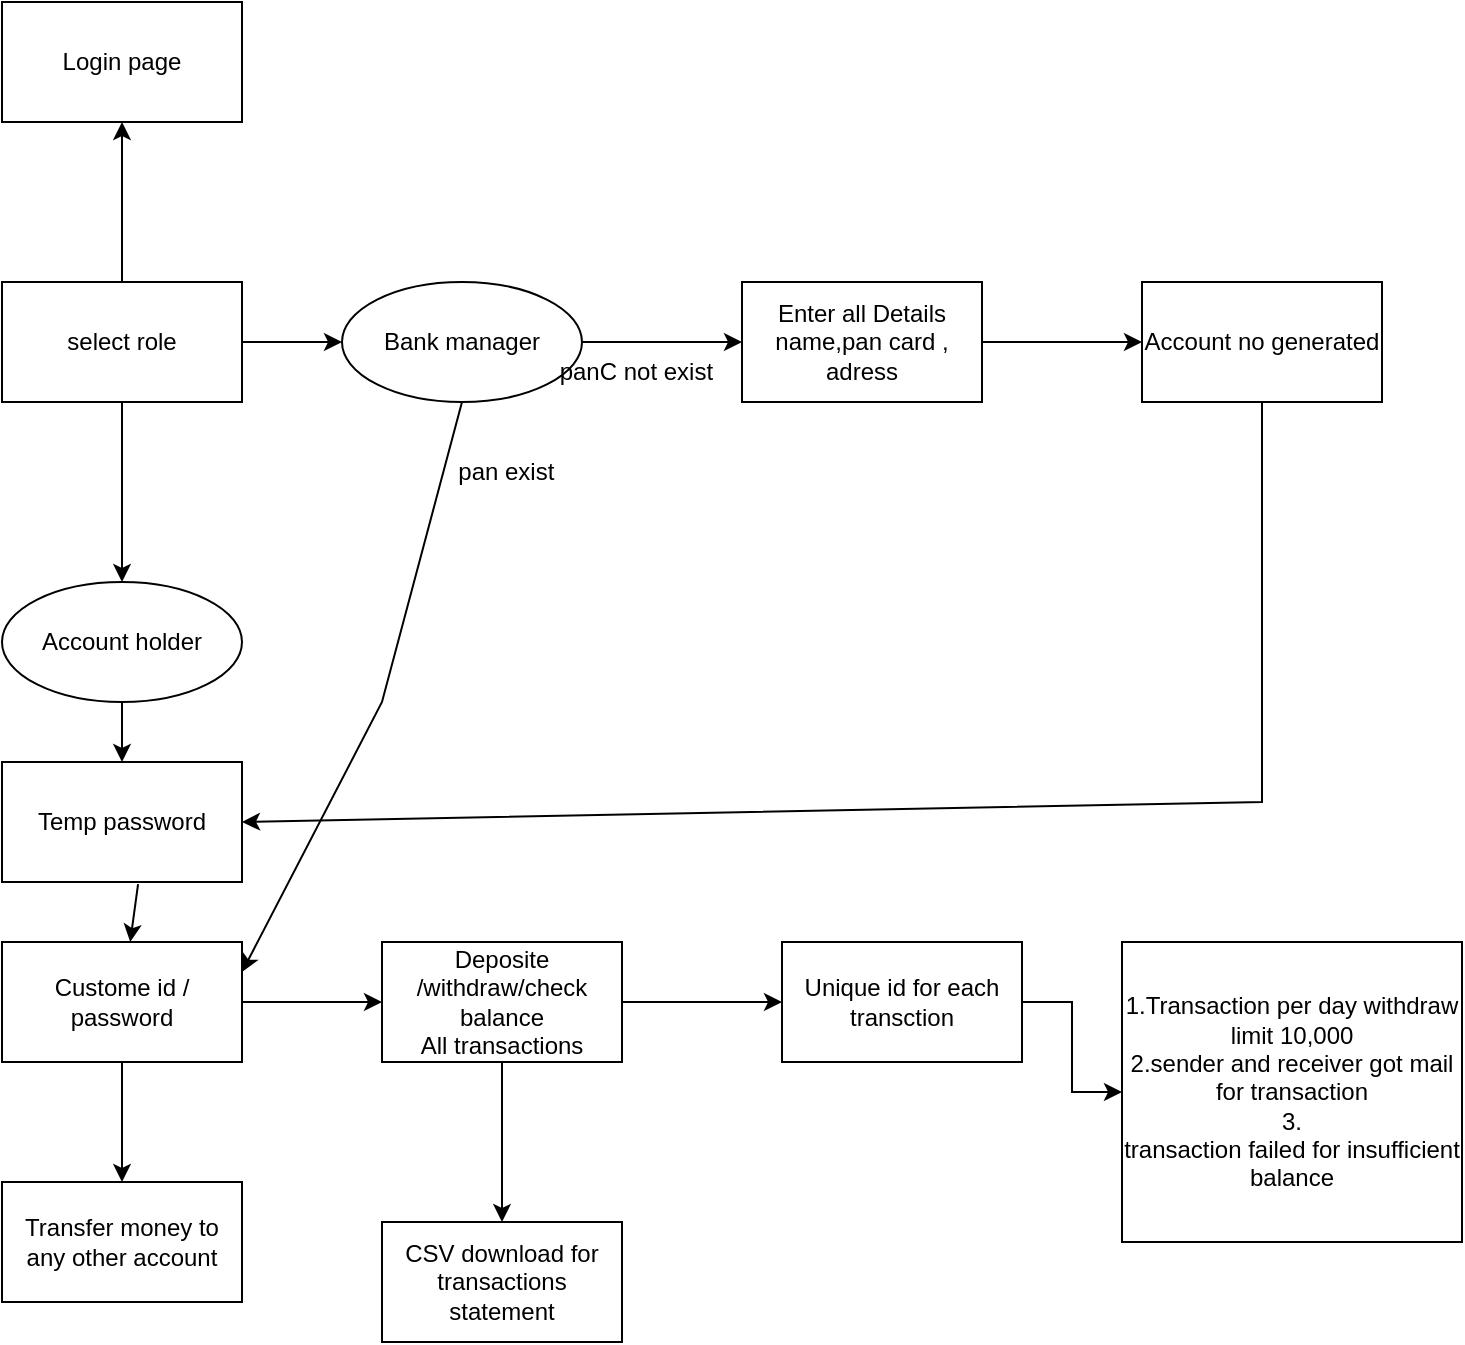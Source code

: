 <mxfile version="20.5.1" type="device"><diagram id="qa2qe7PVdEDn8-J7fhK5" name="Page-1"><mxGraphModel dx="1038" dy="564" grid="1" gridSize="10" guides="1" tooltips="1" connect="1" arrows="1" fold="1" page="1" pageScale="1" pageWidth="850" pageHeight="1100" math="0" shadow="0"><root><mxCell id="0"/><mxCell id="1" parent="0"/><mxCell id="QlFk3hesnr4q1qrWOZpJ-5" value="" style="edgeStyle=orthogonalEdgeStyle;rounded=0;orthogonalLoop=1;jettySize=auto;html=1;" edge="1" parent="1" source="QlFk3hesnr4q1qrWOZpJ-1" target="QlFk3hesnr4q1qrWOZpJ-4"><mxGeometry relative="1" as="geometry"/></mxCell><mxCell id="QlFk3hesnr4q1qrWOZpJ-7" value="" style="edgeStyle=orthogonalEdgeStyle;rounded=0;orthogonalLoop=1;jettySize=auto;html=1;" edge="1" parent="1" source="QlFk3hesnr4q1qrWOZpJ-1" target="QlFk3hesnr4q1qrWOZpJ-6"><mxGeometry relative="1" as="geometry"/></mxCell><mxCell id="QlFk3hesnr4q1qrWOZpJ-9" value="" style="edgeStyle=orthogonalEdgeStyle;rounded=0;orthogonalLoop=1;jettySize=auto;html=1;" edge="1" parent="1" source="QlFk3hesnr4q1qrWOZpJ-1" target="QlFk3hesnr4q1qrWOZpJ-8"><mxGeometry relative="1" as="geometry"/></mxCell><mxCell id="QlFk3hesnr4q1qrWOZpJ-1" value="select role" style="rounded=0;whiteSpace=wrap;html=1;" vertex="1" parent="1"><mxGeometry x="110" y="180" width="120" height="60" as="geometry"/></mxCell><mxCell id="QlFk3hesnr4q1qrWOZpJ-41" value="" style="edgeStyle=orthogonalEdgeStyle;rounded=0;orthogonalLoop=1;jettySize=auto;html=1;" edge="1" parent="1" source="QlFk3hesnr4q1qrWOZpJ-4" target="QlFk3hesnr4q1qrWOZpJ-40"><mxGeometry relative="1" as="geometry"/></mxCell><mxCell id="QlFk3hesnr4q1qrWOZpJ-4" value="Account holder" style="ellipse;whiteSpace=wrap;html=1;rounded=0;" vertex="1" parent="1"><mxGeometry x="110" y="330" width="120" height="60" as="geometry"/></mxCell><mxCell id="QlFk3hesnr4q1qrWOZpJ-11" value="" style="edgeStyle=orthogonalEdgeStyle;rounded=0;orthogonalLoop=1;jettySize=auto;html=1;" edge="1" parent="1" source="QlFk3hesnr4q1qrWOZpJ-6" target="QlFk3hesnr4q1qrWOZpJ-10"><mxGeometry relative="1" as="geometry"/></mxCell><mxCell id="QlFk3hesnr4q1qrWOZpJ-6" value="Bank manager " style="ellipse;whiteSpace=wrap;html=1;rounded=0;" vertex="1" parent="1"><mxGeometry x="280" y="180" width="120" height="60" as="geometry"/></mxCell><mxCell id="QlFk3hesnr4q1qrWOZpJ-8" value="Login page" style="whiteSpace=wrap;html=1;rounded=0;" vertex="1" parent="1"><mxGeometry x="110" y="40" width="120" height="60" as="geometry"/></mxCell><mxCell id="QlFk3hesnr4q1qrWOZpJ-23" value="" style="edgeStyle=orthogonalEdgeStyle;rounded=0;orthogonalLoop=1;jettySize=auto;html=1;" edge="1" parent="1" source="QlFk3hesnr4q1qrWOZpJ-10" target="QlFk3hesnr4q1qrWOZpJ-22"><mxGeometry relative="1" as="geometry"/></mxCell><mxCell id="QlFk3hesnr4q1qrWOZpJ-10" value="&lt;div&gt;Enter all Details&lt;/div&gt;&lt;div&gt;name,pan card , adress &lt;br&gt;&lt;/div&gt;" style="whiteSpace=wrap;html=1;rounded=0;" vertex="1" parent="1"><mxGeometry x="480" y="180" width="120" height="60" as="geometry"/></mxCell><mxCell id="QlFk3hesnr4q1qrWOZpJ-14" value="&amp;nbsp;pan exist" style="text;html=1;align=center;verticalAlign=middle;resizable=0;points=[];autosize=1;strokeColor=none;fillColor=none;" vertex="1" parent="1"><mxGeometry x="325" y="260" width="70" height="30" as="geometry"/></mxCell><mxCell id="QlFk3hesnr4q1qrWOZpJ-15" value="&amp;nbsp;panC not exist" style="text;html=1;align=center;verticalAlign=middle;resizable=0;points=[];autosize=1;strokeColor=none;fillColor=none;" vertex="1" parent="1"><mxGeometry x="375" y="210" width="100" height="30" as="geometry"/></mxCell><mxCell id="QlFk3hesnr4q1qrWOZpJ-21" value="" style="edgeStyle=orthogonalEdgeStyle;rounded=0;orthogonalLoop=1;jettySize=auto;html=1;" edge="1" parent="1" source="QlFk3hesnr4q1qrWOZpJ-16" target="QlFk3hesnr4q1qrWOZpJ-20"><mxGeometry relative="1" as="geometry"/></mxCell><mxCell id="QlFk3hesnr4q1qrWOZpJ-28" value="" style="edgeStyle=orthogonalEdgeStyle;rounded=0;orthogonalLoop=1;jettySize=auto;html=1;" edge="1" parent="1" source="QlFk3hesnr4q1qrWOZpJ-16" target="QlFk3hesnr4q1qrWOZpJ-27"><mxGeometry relative="1" as="geometry"/></mxCell><mxCell id="QlFk3hesnr4q1qrWOZpJ-16" value="Custome id / password" style="whiteSpace=wrap;html=1;rounded=0;" vertex="1" parent="1"><mxGeometry x="110" y="510" width="120" height="60" as="geometry"/></mxCell><mxCell id="QlFk3hesnr4q1qrWOZpJ-49" value="" style="edgeStyle=orthogonalEdgeStyle;rounded=0;orthogonalLoop=1;jettySize=auto;html=1;" edge="1" parent="1" source="QlFk3hesnr4q1qrWOZpJ-20" target="QlFk3hesnr4q1qrWOZpJ-48"><mxGeometry relative="1" as="geometry"/></mxCell><mxCell id="QlFk3hesnr4q1qrWOZpJ-60" value="" style="edgeStyle=orthogonalEdgeStyle;rounded=0;orthogonalLoop=1;jettySize=auto;html=1;" edge="1" parent="1" source="QlFk3hesnr4q1qrWOZpJ-20" target="QlFk3hesnr4q1qrWOZpJ-59"><mxGeometry relative="1" as="geometry"/></mxCell><mxCell id="QlFk3hesnr4q1qrWOZpJ-20" value="&lt;div&gt;Deposite /withdraw/check balance&lt;/div&gt;&lt;div&gt;All transactions&lt;br&gt;&lt;/div&gt;" style="whiteSpace=wrap;html=1;rounded=0;" vertex="1" parent="1"><mxGeometry x="300" y="510" width="120" height="60" as="geometry"/></mxCell><mxCell id="QlFk3hesnr4q1qrWOZpJ-22" value="Account no generated" style="whiteSpace=wrap;html=1;rounded=0;" vertex="1" parent="1"><mxGeometry x="680" y="180" width="120" height="60" as="geometry"/></mxCell><mxCell id="QlFk3hesnr4q1qrWOZpJ-27" value="Transfer money to any other account" style="whiteSpace=wrap;html=1;rounded=0;" vertex="1" parent="1"><mxGeometry x="110" y="630" width="120" height="60" as="geometry"/></mxCell><mxCell id="QlFk3hesnr4q1qrWOZpJ-40" value="Temp password" style="whiteSpace=wrap;html=1;rounded=0;" vertex="1" parent="1"><mxGeometry x="110" y="420" width="120" height="60" as="geometry"/></mxCell><mxCell id="QlFk3hesnr4q1qrWOZpJ-45" value="" style="endArrow=classic;html=1;rounded=0;exitX=0.567;exitY=1.017;exitDx=0;exitDy=0;exitPerimeter=0;" edge="1" parent="1" source="QlFk3hesnr4q1qrWOZpJ-40" target="QlFk3hesnr4q1qrWOZpJ-16"><mxGeometry width="50" height="50" relative="1" as="geometry"><mxPoint x="380" y="460" as="sourcePoint"/><mxPoint x="430" y="410" as="targetPoint"/></mxGeometry></mxCell><mxCell id="QlFk3hesnr4q1qrWOZpJ-53" value="" style="edgeStyle=orthogonalEdgeStyle;rounded=0;orthogonalLoop=1;jettySize=auto;html=1;" edge="1" parent="1" source="QlFk3hesnr4q1qrWOZpJ-48" target="QlFk3hesnr4q1qrWOZpJ-52"><mxGeometry relative="1" as="geometry"/></mxCell><mxCell id="QlFk3hesnr4q1qrWOZpJ-48" value="Unique id for each transction" style="whiteSpace=wrap;html=1;rounded=0;" vertex="1" parent="1"><mxGeometry x="500" y="510" width="120" height="60" as="geometry"/></mxCell><mxCell id="QlFk3hesnr4q1qrWOZpJ-52" value="&lt;div&gt;1.Transaction per day withdraw limit 10,000&lt;/div&gt;&lt;div&gt;2.sender and receiver got mail for transaction&lt;/div&gt;&lt;div&gt;3.&lt;br&gt;&lt;/div&gt;transaction failed for insufficient balance" style="whiteSpace=wrap;html=1;rounded=0;" vertex="1" parent="1"><mxGeometry x="670" y="510" width="170" height="150" as="geometry"/></mxCell><mxCell id="QlFk3hesnr4q1qrWOZpJ-55" value="" style="endArrow=classic;html=1;rounded=0;exitX=0.5;exitY=1;exitDx=0;exitDy=0;entryX=1;entryY=0.5;entryDx=0;entryDy=0;" edge="1" parent="1" source="QlFk3hesnr4q1qrWOZpJ-22" target="QlFk3hesnr4q1qrWOZpJ-40"><mxGeometry width="50" height="50" relative="1" as="geometry"><mxPoint x="380" y="450" as="sourcePoint"/><mxPoint x="430" y="400" as="targetPoint"/><Array as="points"><mxPoint x="740" y="440"/></Array></mxGeometry></mxCell><mxCell id="QlFk3hesnr4q1qrWOZpJ-56" value="" style="endArrow=classic;html=1;rounded=0;exitX=0.5;exitY=1;exitDx=0;exitDy=0;entryX=1;entryY=0.25;entryDx=0;entryDy=0;" edge="1" parent="1" source="QlFk3hesnr4q1qrWOZpJ-6" target="QlFk3hesnr4q1qrWOZpJ-16"><mxGeometry width="50" height="50" relative="1" as="geometry"><mxPoint x="380" y="450" as="sourcePoint"/><mxPoint x="430" y="400" as="targetPoint"/><Array as="points"><mxPoint x="300" y="390"/></Array></mxGeometry></mxCell><mxCell id="QlFk3hesnr4q1qrWOZpJ-59" value="CSV download for transactions statement" style="whiteSpace=wrap;html=1;rounded=0;" vertex="1" parent="1"><mxGeometry x="300" y="650" width="120" height="60" as="geometry"/></mxCell></root></mxGraphModel></diagram></mxfile>